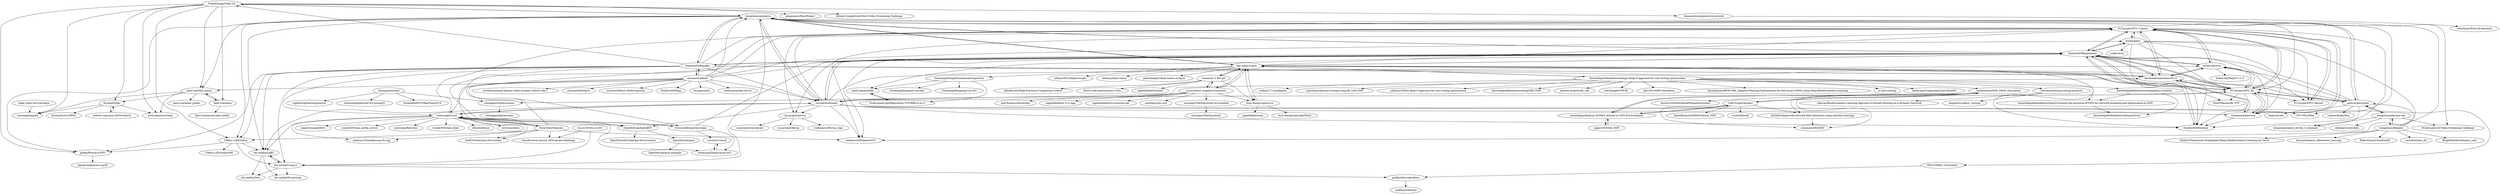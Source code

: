 digraph G {
"VideoForage/Video-Lit" -> "kaist-ina/NAS_public"
"VideoForage/Video-Lit" -> "pkuguanyu/PanoProject"
"VideoForage/Video-Lit" -> "awstream/awstream"
"VideoForage/Video-Lit" -> "AItransCompetition/Short-Video-Streaming-Challenge"
"VideoForage/Video-Lit" -> "kaist-ina/nemo"
"VideoForage/Video-Lit" -> "KuntaiDu/dds"
"VideoForage/Video-Lit" -> "godka/Pensieve-PPO"
"VideoForage/Video-Lit" -> "hongzimao/pensieve"
"VideoForage/Video-Lit" -> "UMass-LIDS/sabre"
"VideoForage/Video-Lit" -> "linnaeushuang/pensieve-pytorch"
"VideoForage/Video-Lit" -> "wuyangzhang/elf"
"UMass-LIDS/sabre" -> "UMass-LIDS/sabre360"
"UMass-LIDS/sabre" -> "godka/Pensieve-PPO"
"UMass-LIDS/sabre" -> "thu-media/QARC"
"UMass-LIDS/sabre" -> "thu-media/Comyco"
"modong/pcc" -> "PCCproject/PCC-Uspace"
"modong/pcc" -> "venkatarun95/genericCC"
"modong/pcc" -> "StanfordSNR/pantheon"
"modong/pcc" -> "PCCproject/PCC-Kernel"
"modong/pcc" -> "StanfordSNR/indigo"
"modong/pcc" -> "tcpexmachina/remy"
"modong/pcc" -> "PCCproject/PCC-RL"
"modong/pcc" -> "yzaki/verus"
"sdrangan/introml" -> "chinmayhegde/ece6143-spring20"
"sdrangan/introml" -> "EmbeddedNYU/RealTime2019"
"sdrangan/introml" -> "sdrangan/wirelesscomm"
"sdrangan/introml" -> "righetti/optlearningcontrol"
"StanfordSNR/puffer" -> "StanfordSNR/pantheon"
"StanfordSNR/puffer" -> "hongzimao/pensieve"
"StanfordSNR/puffer" -> "ravinet/mahimahi"
"StanfordSNR/puffer" -> "PCCproject/PCC-RL"
"StanfordSNR/puffer" -> "excamera/alfalfa"
"StanfordSNR/puffer" -> "thu-media/Comyco"
"StanfordSNR/puffer" -> "yuanrongxi/razor"
"StanfordSNR/puffer" -> "OpenNetLab/AlphaRTC"
"StanfordSNR/puffer" -> "UMass-LIDS/sabre"
"StanfordSNR/puffer" -> "StanfordSNR/indigo"
"StanfordSNR/puffer" -> "thu-media/QARC"
"StanfordSNR/puffer" -> "PCCproject/PCC-Uspace"
"StanfordSNR/puffer" -> "facebookresearch/mvfst-rl"
"StanfordSNR/puffer" -> "godka/Pensieve-PPO"
"StanfordSNR/puffer" -> "VideoForage/Video-Lit"
"excamera/alfalfa" -> "StanfordSNR/puffer"
"excamera/alfalfa" -> "hongzimao/pensieve"
"excamera/alfalfa" -> "aisouard/libwebrtc" ["e"=1]
"excamera/alfalfa" -> "ravinet/mahimahi"
"excamera/alfalfa" -> "StanfordSNR/pantheon"
"excamera/alfalfa" -> "yuanrongxi/razor"
"excamera/alfalfa" -> "EricssonResearch/scream"
"excamera/alfalfa" -> "nicotyze/Webrtc-H264Capturer"
"excamera/alfalfa" -> "StanfordSNR/gg" ["e"=1]
"excamera/alfalfa" -> "excamera/mu" ["e"=1]
"excamera/alfalfa" -> "kaist-ina/NAS_public"
"excamera/alfalfa" -> "medooze/media-server" ["e"=1]
"excamera/alfalfa" -> "awslabs/amazon-kinesis-video-streams-webrtc-sdk-c" ["e"=1]
"excamera/alfalfa" -> "PCCproject/PCC-Uspace"
"excamera/alfalfa" -> "modong/pcc"
"hust-diangroup/ns3-ai" -> "tkn-tub/ns3-gym"
"hust-diangroup/ns3-ai" -> "hust-diangroup/LabelMark"
"hust-diangroup/ns3-ai" -> "signetlabdei/sem"
"knowledgedefinednetworking/a-deep-rl-approach-for-sdn-routing-optimization" -> "knowledgedefinednetworking/Unveiling-the-potential-of-GNN-for-network-modeling-and-optimization-in-SDN"
"knowledgedefinednetworking/a-deep-rl-approach-for-sdn-routing-optimization" -> "qhb1001/SDN-Simulation"
"knowledgedefinednetworking/a-deep-rl-approach-for-sdn-routing-optimization" -> "TareqTayeh/AROM-DRL_Adaptive-Routing-Optimization-for-QoS-aware-SDNs-using-Deep-Reinforcement-Learning"
"knowledgedefinednetworking/a-deep-rl-approach-for-sdn-routing-optimization" -> "li-ch/rl-routing"
"knowledgedefinednetworking/a-deep-rl-approach-for-sdn-routing-optimization" -> "knowledgedefinednetworking/demo-routenet"
"knowledgedefinednetworking/a-deep-rl-approach-for-sdn-routing-optimization" -> "santhisenan/SDN_DDoS_Simulation"
"knowledgedefinednetworking/a-deep-rl-approach-for-sdn-routing-optimization" -> "dodoyuan/CongestionControlInSDN"
"knowledgedefinednetworking/a-deep-rl-approach-for-sdn-routing-optimization" -> "wildan2711/multipath" ["e"=1]
"knowledgedefinednetworking/a-deep-rl-approach-for-sdn-routing-optimization" -> "zspcchinu/Optimal-routing-using-RL-with-SDN"
"knowledgedefinednetworking/a-deep-rl-approach-for-sdn-routing-optimization" -> "tkn-tub/ns3-gym"
"knowledgedefinednetworking/a-deep-rl-approach-for-sdn-routing-optimization" -> "softmicro929/a-deep-rl-approach-for-sdn-routing-optimization"
"knowledgedefinednetworking/a-deep-rl-approach-for-sdn-routing-optimization" -> "Duncanswilson/q-routing-protocol"
"knowledgedefinednetworking/a-deep-rl-approach-for-sdn-routing-optimization" -> "knowledgedefinednetworking/DRL-GNN" ["e"=1]
"knowledgedefinednetworking/a-deep-rl-approach-for-sdn-routing-optimization" -> "andrew-miao/study_sdn" ["e"=1]
"knowledgedefinednetworking/a-deep-rl-approach-for-sdn-routing-optimization" -> "jrayzhang6/CFR-RL"
"tkn-tub/ns3-gym" -> "hust-diangroup/ns3-ai"
"tkn-tub/ns3-gym" -> "StanfordSNR/pantheon"
"tkn-tub/ns3-gym" -> "nyuwireless-unipd/ns3-mmwave"
"tkn-tub/ns3-gym" -> "PCCproject/PCC-RL"
"tkn-tub/ns3-gym" -> "Sharif-Rezaie/RL-TCP"
"tkn-tub/ns3-gym" -> "knowledgedefinednetworking/a-deep-rl-approach-for-sdn-routing-optimization"
"tkn-tub/ns3-gym" -> "park-project/park"
"tkn-tub/ns3-gym" -> "hongzimao/pensieve"
"tkn-tub/ns3-gym" -> "SoonyangZhang/DrainQueueCongestion"
"tkn-tub/ns3-gym" -> "facebookresearch/mvfst-rl"
"tkn-tub/ns3-gym" -> "bobzhuyb/ns3-rdma" ["e"=1]
"tkn-tub/ns3-gym" -> "nsnam/ns-3-dev-git"
"tkn-tub/ns3-gym" -> "peterbangert/dash-meets-ns3gym"
"tkn-tub/ns3-gym" -> "PCCproject/PCC-Uspace"
"tkn-tub/ns3-gym" -> "addola/NS3-HelperScripts"
"StanfordSNR/indigo" -> "StanfordSNR/pantheon"
"StanfordSNR/pantheon" -> "StanfordSNR/indigo"
"StanfordSNR/pantheon" -> "PCCproject/PCC-Uspace"
"StanfordSNR/pantheon" -> "facebookresearch/mvfst-rl"
"StanfordSNR/pantheon" -> "PCCproject/PCC-RL"
"StanfordSNR/pantheon" -> "Soheil-ab/Orca"
"StanfordSNR/pantheon" -> "ravinet/mahimahi"
"StanfordSNR/pantheon" -> "tcpexmachina/remy"
"StanfordSNR/pantheon" -> "venkatarun95/genericCC"
"StanfordSNR/pantheon" -> "ccp-project/portus"
"StanfordSNR/pantheon" -> "modong/pcc"
"StanfordSNR/pantheon" -> "tkn-tub/ns3-gym"
"StanfordSNR/pantheon" -> "hongzimao/pensieve"
"StanfordSNR/pantheon" -> "mark-claypool/bbr"
"StanfordSNR/pantheon" -> "StanfordSNR/puffer"
"StanfordSNR/pantheon" -> "PCCproject/PCC-Kernel"
"tcpexmachina/remy" -> "StanfordSNR/indigo"
"tcpexmachina/remy" -> "StanfordSNR/pantheon"
"tcpexmachina/remy" -> "Soheil-ab/Orca"
"tcpexmachina/remy" -> "PCCproject/PCC-RL"
"tcpexmachina/remy" -> "PCCproject/PCC-Uspace"
"hongzimao/deeprm" -> "hongzimao/decima-sim"
"hongzimao/deeprm" -> "liucyao/deeprm_reforement_learning"
"hongzimao/deeprm" -> "park-project/park"
"hongzimao/deeprm" -> "RobertLexis/CloudSimPy" ["e"=1]
"hongzimao/deeprm" -> "swordest/mec_drl" ["e"=1]
"hongzimao/deeprm" -> "hongzimao/pensieve"
"hongzimao/deeprm" -> "BrightFeather/deeprm_conv"
"hongzimao/deeprm" -> "Shahid-Mohammed-Shaikbepari/Deep-Reinforcement-Learning-for-cloud" ["e"=1]
"hongzimao/decima-sim" -> "park-project/park"
"hongzimao/decima-sim" -> "hongzimao/deeprm"
"hongzimao/decima-sim" -> "hongzimao/input_driven_rl_example"
"hongzimao/decima-sim" -> "alibaba/clusterdata" ["e"=1]
"hongzimao/decima-sim" -> "NGnetLab/Live-Video-Streaming-Challenge"
"SoonyangZhang/rmcat-ns3" -> "cisco/ns3-rmcat"
"nyuwireless-unipd/ns3-mmwave" -> "tkn-tub/ns3-gym"
"nyuwireless-unipd/ns3-mmwave" -> "signetlabdei/ns3-mmwave-iab"
"nyuwireless-unipd/ns3-mmwave" -> "nsnam/ns-3-dev-git"
"nyuwireless-unipd/ns3-mmwave" -> "hust-diangroup/ns3-ai"
"nyuwireless-unipd/ns3-mmwave" -> "usnistgov/psc-ns3" ["e"=1]
"nyuwireless-unipd/ns3-mmwave" -> "inet-framework/simulte" ["e"=1]
"nyuwireless-unipd/ns3-mmwave" -> "signetlabdei/ns-3-vr-app"
"nyuwireless-unipd/ns3-mmwave" -> "sdrangan/wirelesscomm"
"nyuwireless-unipd/ns3-mmwave" -> "usnistgov/NetSimulyzer-ns3-module"
"edge-video-services/ekya" -> "wuyangzhang/elf"
"kaist-ina/NAS_public" -> "kaist-ina/nemo_public"
"kaist-ina/NAS_public" -> "kaist-ina/nemo"
"kaist-ina/NAS_public" -> "awstream/awstream"
"kaist-ina/NAS_public" -> "wuyangzhang/elf"
"kaist-ina/NAS_public" -> "KuntaiDu/dds"
"kaist-ina/nemo" -> "kaist-ina/neuroscaler-public"
"kaist-ina/nemo" -> "kaist-ina/NAS_public"
"SoonyangZhang/DrainQueueCongestion" -> "Vivek-anand-jain/Reproduce-TCP-BBR-in-ns-3"
"SoonyangZhang/DrainQueueCongestion" -> "SoonyangZhang/ns3-tcp-bbr"
"SoonyangZhang/DrainQueueCongestion" -> "SoonyangZhang/quic-on-ns3"
"SoonyangZhang/DrainQueueCongestion" -> "mark-claypool/bbr"
"PCCproject/PCC-Uspace" -> "PCCproject/PCC-RL"
"PCCproject/PCC-Uspace" -> "StanfordSNR/pantheon"
"PCCproject/PCC-Uspace" -> "PCCproject/PCC-Kernel"
"PCCproject/PCC-Uspace" -> "venkatarun95/genericCC"
"PCCproject/PCC-Uspace" -> "modong/pcc"
"PCCproject/PCC-Uspace" -> "Soheil-ab/Orca"
"PCCproject/PCC-Uspace" -> "facebookresearch/mvfst-rl"
"PCCproject/PCC-Uspace" -> "StanfordSNR/indigo"
"PCCproject/PCC-Uspace" -> "tcpexmachina/remy"
"PCCproject/PCC-Uspace" -> "ccp-project/portus"
"OpenNetLab/AlphaRTC" -> "OpenNetLab/gym"
"OpenNetLab/AlphaRTC" -> "OpenNetLab/Challenge-Environment"
"GAR-Project/project" -> "santhisenan/SDN_DDoS_Simulation"
"GAR-Project/project" -> "aswanthpp/Analysis-of-DDoS-Attacks-in-SDN-Environments"
"GAR-Project/project" -> "icesonata/DDoSDN"
"GAR-Project/project" -> "Anandkumar26/DDOSAttack_SDN"
"GAR-Project/project" -> "dz43developer/sdn-network-ddos-detection-using-machine-learning"
"GAR-Project/project" -> "ssulca/ddosdn"
"aswanthpp/Analysis-of-DDoS-Attacks-in-SDN-Environments" -> "jagan103/DDos-SDN"
"aswanthpp/Analysis-of-DDoS-Attacks-in-SDN-Environments" -> "GAR-Project/project"
"aswanthpp/Analysis-of-DDoS-Attacks-in-SDN-Environments" -> "santhisenan/SDN_DDoS_Simulation"
"santhisenan/SDN_DDoS_Simulation" -> "GAR-Project/project"
"santhisenan/SDN_DDoS_Simulation" -> "aswanthpp/Analysis-of-DDoS-Attacks-in-SDN-Environments"
"santhisenan/SDN_DDoS_Simulation" -> "dz43developer/sdn-network-ddos-detection-using-machine-learning"
"santhisenan/SDN_DDoS_Simulation" -> "mishra14/DDoSAttackMitigationSystem"
"santhisenan/SDN_DDoS_Simulation" -> "icesonata/DDoSDN"
"PCCproject/PCC-RL" -> "PCCproject/PCC-Uspace"
"PCCproject/PCC-RL" -> "StanfordSNR/pantheon"
"PCCproject/PCC-RL" -> "Soheil-ab/Orca"
"PCCproject/PCC-RL" -> "StanfordSNR/indigo"
"PCCproject/PCC-RL" -> "facebookresearch/mvfst-rl"
"PCCproject/PCC-RL" -> "tcpexmachina/remy"
"PCCproject/PCC-RL" -> "ravinet/mahimahi"
"PCCproject/PCC-RL" -> "PCCproject/PCC-Kernel"
"PCCproject/PCC-RL" -> "park-project/park"
"PCCproject/PCC-RL" -> "Sharif-Rezaie/RL-TCP"
"cisco/ns3-rmcat" -> "SoonyangZhang/rmcat-ns3"
"nsnam/ns-3-dev-git" -> "nyuwireless-unipd/ns3-mmwave"
"nsnam/ns-3-dev-git" -> "tkn-tub/ns3-gym"
"nsnam/ns-3-dev-git" -> "alibaba-edu/High-Precision-Congestion-Control" ["e"=1]
"nsnam/ns-3-dev-git" -> "hust-diangroup/ns3-ai"
"nsnam/ns-3-dev-git" -> "direct-code-execution/ns-3-dce"
"nsnam/ns-3-dev-git" -> "signetlabdei/lorawan" ["e"=1]
"hongzimao/pensieve" -> "ravinet/mahimahi"
"hongzimao/pensieve" -> "StanfordSNR/pantheon"
"hongzimao/pensieve" -> "kaist-ina/NAS_public"
"hongzimao/pensieve" -> "PCCproject/PCC-RL"
"hongzimao/pensieve" -> "VideoForage/Video-Lit"
"hongzimao/pensieve" -> "thu-media/QARC"
"hongzimao/pensieve" -> "USC-NSL/Oboe"
"hongzimao/pensieve" -> "UMass-LIDS/sabre"
"hongzimao/pensieve" -> "park-project/park"
"hongzimao/pensieve" -> "thu-media/Comyco"
"hongzimao/pensieve" -> "StanfordSNR/puffer"
"hongzimao/pensieve" -> "PCCproject/PCC-Uspace"
"hongzimao/pensieve" -> "godka/Pensieve-PPO"
"hongzimao/pensieve" -> "tkn-tub/ns3-gym"
"hongzimao/pensieve" -> "NGnetLab/Live-Video-Streaming-Challenge"
"sdrangan/wirelesscomm" -> "sdrangan/digitalcomm"
"KwaiVideoTeam/las" -> "StanfordSNR/pantheon"
"KwaiVideoTeam/las" -> "venkatarun95/genericCC"
"KwaiVideoTeam/las" -> "PCCproject/PCC-Uspace"
"KwaiVideoTeam/las" -> "liwf616/awesome-live-stream" ["e"=1]
"KwaiVideoTeam/las" -> "yuanrongxi/razor"
"KwaiVideoTeam/las" -> "UMass-LIDS/sabre"
"KwaiVideoTeam/las" -> "twitchtv/acm-mmsys-2020-grand-challenge"
"KwaiVideoTeam/las" -> "yanhua133/mediasoup-sfu-cpp" ["e"=1]
"Soheil-ab/Orca" -> "PCCproject/PCC-RL"
"Soheil-ab/Orca" -> "Soheil-ab/DeepCC.v1.0"
"Soheil-ab/Orca" -> "facebookresearch/mvfst-rl"
"Soheil-ab/Orca" -> "StanfordSNR/pantheon"
"Soheil-ab/Orca" -> "PCCproject/PCC-Uspace"
"thu-media/Comyco" -> "thu-media/Tiyuntsong"
"thu-media/Comyco" -> "thu-media/Zwei"
"thu-media/Comyco" -> "godka/oboe-reproduce"
"thu-media/Comyco" -> "thu-media/QARC"
"knowledgedefinednetworking/demo-routenet" -> "knowledgedefinednetworking/Unveiling-the-potential-of-GNN-for-network-modeling-and-optimization-in-SDN"
"knowledgedefinednetworking/demo-routenet" -> "knowledgedefinednetworking/net2vec"
"KuntaiDu/dds" -> "reducto-sigcomm-2020/reducto"
"KuntaiDu/dds" -> "wuyangzhang/elf"
"KuntaiDu/dds" -> "awstream/awstream"
"KuntaiDu/dds" -> "KuntaiDu/AccMPEG"
"itu-p1203/itu-p1203" -> "twitchtv/acm-mmsys-2020-grand-challenge"
"itu-p1203/itu-p1203" -> "thu-media/Comyco"
"knowledgedefinednetworking/Unveiling-the-potential-of-GNN-for-network-modeling-and-optimization-in-SDN" -> "knowledgedefinednetworking/net2vec"
"OpenNetLab/gym" -> "OpenNetLab/gym-example"
"SIGCOMM21-5G/artifact" -> "godka/oboe-reproduce"
"EricssonResearch/scream" -> "cisco/ns3-rmcat"
"EricssonResearch/scream" -> "yuanrongxi/razor"
"EricssonResearch/scream" -> "StanfordSNR/pantheon"
"EricssonResearch/scream" -> "SoonyangZhang/rmcat-ns3"
"ravinet/mahimahi" -> "StanfordSNR/pantheon"
"ravinet/mahimahi" -> "PCCproject/PCC-RL"
"ravinet/mahimahi" -> "hongzimao/pensieve"
"ravinet/mahimahi" -> "OpenNetLab/AlphaRTC"
"ravinet/mahimahi" -> "PCCproject/PCC-Uspace"
"ravinet/mahimahi" -> "venkatarun95/genericCC"
"ravinet/mahimahi" -> "tcpexmachina/remy"
"ravinet/mahimahi" -> "USC-NSL/Oboe"
"ravinet/mahimahi" -> "facebookresearch/mvfst-rl"
"ravinet/mahimahi" -> "SIGCOMM21-5G/artifact"
"ravinet/mahimahi" -> "StanfordSNR/indigo"
"ravinet/mahimahi" -> "Soheil-ab/Orca"
"ravinet/mahimahi" -> "yuanrongxi/razor"
"ravinet/mahimahi" -> "ccp-project/portus"
"ravinet/mahimahi" -> "thu-media/QARC"
"ccp-project/portus" -> "venkatarun95/ccp_copa"
"ccp-project/portus" -> "ccp-project/ccp-kernel"
"ccp-project/portus" -> "ccp-project/libccp"
"dz43developer/sdn-network-ddos-detection-using-machine-learning" -> "icesonata/DDoSDN"
"jagan103/DDos-SDN" -> "aswanthpp/Analysis-of-DDoS-Attacks-in-SDN-Environments"
"facebookresearch/mvfst-rl" -> "StanfordSNR/pantheon"
"facebookresearch/mvfst-rl" -> "Soheil-ab/Orca"
"facebookresearch/mvfst-rl" -> "PCCproject/PCC-RL"
"facebookresearch/mvfst-rl" -> "PCCproject/PCC-Uspace"
"facebookresearch/mvfst-rl" -> "StanfordSNR/indigo"
"thu-media/QARC" -> "thu-media/Tiyuntsong"
"thu-media/QARC" -> "thu-media/Comyco"
"thu-media/QARC" -> "thu-media/Zwei"
"yuanrongxi/razor" -> "EricssonResearch/scream"
"yuanrongxi/razor" -> "PCCproject/PCC-Uspace"
"yuanrongxi/razor" -> "yangrtc/yangwebrtc" ["e"=1]
"yuanrongxi/razor" -> "SoonyangZhang/rmcat-ns3"
"yuanrongxi/razor" -> "yanhua133/mediasoup-sfu-cpp" ["e"=1]
"yuanrongxi/razor" -> "liwf616/awesome-live-stream" ["e"=1]
"yuanrongxi/razor" -> "runner365/cpp_media_server" ["e"=1]
"yuanrongxi/razor" -> "ravinet/mahimahi"
"yuanrongxi/razor" -> "sonysuqin/RawQuic" ["e"=1]
"yuanrongxi/razor" -> "thu-media/QARC"
"yuanrongxi/razor" -> "OpenNetLab/AlphaRTC"
"yuanrongxi/razor" -> "runner365/read_book" ["e"=1]
"yuanrongxi/razor" -> "libnice/libnice" ["e"=1]
"yuanrongxi/razor" -> "str2num/libice" ["e"=1]
"yuanrongxi/razor" -> "KwaiVideoTeam/las"
"park-project/park" -> "hongzimao/decima-sim"
"park-project/park" -> "hongzimao/input_driven_rl_example"
"park-project/park" -> "PCCproject/PCC-RL"
"park-project/park" -> "facebookresearch/mvfst-rl"
"park-project/park" -> "hongzimao/pensieve"
"park-project/park" -> "Soheil-ab/Orca"
"park-project/park" -> "StanfordSNR/pantheon"
"park-project/park" -> "vojislavdjukic/flux"
"park-project/park" -> "dcgym/iroko"
"Vivek-anand-jain/Reproduce-TCP-BBR-in-ns-3" -> "mark-claypool/bbr"
"godka/Pensieve-PPO" -> "ahmad-hl/pensieve-py38"
"Duncanswilson/q-routing-protocol" -> "cnktran/Reinforcement-Learning-Approach-to-Packet-Routing-on-a-Dynamic-Network" ["e"=1]
"Duncanswilson/q-routing-protocol" -> "dugdmitry/adhoc_routing"
"godka/oboe-reproduce" -> "confiwent/merina"
"mark-claypool/bbr" -> "Vivek-anand-jain/Reproduce-TCP-BBR-in-ns-3"
"usnistgov/NetSimulyzer-ns3-module" -> "usnistgov/NetSimulyzer"
"reducto-sigcomm-2020/reducto" -> "KuntaiDu/dds"
"linnaeushuang/pensieve-pytorch" -> "shinshiner/Pytorch-pensieve"
"PCCproject/PCC-Kernel" -> "PCCproject/PCC-Uspace"
"VideoForage/Video-Lit" ["l"="-27.841,13.208"]
"kaist-ina/NAS_public" ["l"="-27.828,13.199"]
"pkuguanyu/PanoProject" ["l"="-27.848,13.234"]
"awstream/awstream" ["l"="-27.825,13.222"]
"AItransCompetition/Short-Video-Streaming-Challenge" ["l"="-27.865,13.239"]
"kaist-ina/nemo" ["l"="-27.81,13.213"]
"KuntaiDu/dds" ["l"="-27.812,13.237"]
"godka/Pensieve-PPO" ["l"="-27.848,13.186"]
"hongzimao/pensieve" ["l"="-27.837,13.152"]
"UMass-LIDS/sabre" ["l"="-27.864,13.186"]
"linnaeushuang/pensieve-pytorch" ["l"="-27.851,13.251"]
"wuyangzhang/elf" ["l"="-27.829,13.242"]
"UMass-LIDS/sabre360" ["l"="-27.872,13.214"]
"thu-media/QARC" ["l"="-27.88,13.175"]
"thu-media/Comyco" ["l"="-27.883,13.192"]
"modong/pcc" ["l"="-27.873,13.097"]
"PCCproject/PCC-Uspace" ["l"="-27.865,13.117"]
"venkatarun95/genericCC" ["l"="-27.883,13.115"]
"StanfordSNR/pantheon" ["l"="-27.853,13.118"]
"PCCproject/PCC-Kernel" ["l"="-27.857,13.089"]
"StanfordSNR/indigo" ["l"="-27.853,13.131"]
"tcpexmachina/remy" ["l"="-27.855,13.102"]
"PCCproject/PCC-RL" ["l"="-27.84,13.112"]
"yzaki/verus" ["l"="-27.885,13.067"]
"sdrangan/introml" ["l"="-27.889,12.91"]
"chinmayhegde/ece6143-spring20" ["l"="-27.915,12.9"]
"EmbeddedNYU/RealTime2019" ["l"="-27.875,12.891"]
"sdrangan/wirelesscomm" ["l"="-27.868,12.955"]
"righetti/optlearningcontrol" ["l"="-27.896,12.88"]
"StanfordSNR/puffer" ["l"="-27.865,13.157"]
"ravinet/mahimahi" ["l"="-27.869,13.138"]
"excamera/alfalfa" ["l"="-27.893,13.131"]
"yuanrongxi/razor" ["l"="-27.909,13.148"]
"OpenNetLab/AlphaRTC" ["l"="-27.918,13.168"]
"facebookresearch/mvfst-rl" ["l"="-27.831,13.119"]
"aisouard/libwebrtc" ["l"="-28.565,12.096"]
"EricssonResearch/scream" ["l"="-27.927,13.127"]
"nicotyze/Webrtc-H264Capturer" ["l"="-27.943,13.101"]
"StanfordSNR/gg" ["l"="-11.165,-1.397"]
"excamera/mu" ["l"="-11.135,-1.411"]
"medooze/media-server" ["l"="-28.622,12.088"]
"awslabs/amazon-kinesis-video-streams-webrtc-sdk-c" ["l"="-28.576,11.927"]
"hust-diangroup/ns3-ai" ["l"="-27.804,13.035"]
"tkn-tub/ns3-gym" ["l"="-27.813,13.074"]
"hust-diangroup/LabelMark" ["l"="-27.782,13.02"]
"signetlabdei/sem" ["l"="-27.793,13.007"]
"knowledgedefinednetworking/a-deep-rl-approach-for-sdn-routing-optimization" ["l"="-27.732,13.022"]
"knowledgedefinednetworking/Unveiling-the-potential-of-GNN-for-network-modeling-and-optimization-in-SDN" ["l"="-27.721,12.988"]
"qhb1001/SDN-Simulation" ["l"="-27.746,13.001"]
"TareqTayeh/AROM-DRL_Adaptive-Routing-Optimization-for-QoS-aware-SDNs-using-Deep-Reinforcement-Learning" ["l"="-27.698,13.028"]
"li-ch/rl-routing" ["l"="-27.709,13.041"]
"knowledgedefinednetworking/demo-routenet" ["l"="-27.736,12.98"]
"santhisenan/SDN_DDoS_Simulation" ["l"="-27.65,12.99"]
"dodoyuan/CongestionControlInSDN" ["l"="-27.706,13.014"]
"wildan2711/multipath" ["l"="-17.601,-8.719"]
"zspcchinu/Optimal-routing-using-RL-with-SDN" ["l"="-27.721,13.005"]
"softmicro929/a-deep-rl-approach-for-sdn-routing-optimization" ["l"="-27.711,13.028"]
"Duncanswilson/q-routing-protocol" ["l"="-27.701,12.994"]
"knowledgedefinednetworking/DRL-GNN" ["l"="3.082,39.172"]
"andrew-miao/study_sdn" ["l"="-17.596,-8.758"]
"jrayzhang6/CFR-RL" ["l"="-27.725,13.045"]
"nyuwireless-unipd/ns3-mmwave" ["l"="-27.839,13.013"]
"Sharif-Rezaie/RL-TCP" ["l"="-27.835,13.08"]
"park-project/park" ["l"="-27.805,13.131"]
"SoonyangZhang/DrainQueueCongestion" ["l"="-27.768,13.079"]
"bobzhuyb/ns3-rdma" ["l"="28.137,35.199"]
"nsnam/ns-3-dev-git" ["l"="-27.825,13.032"]
"peterbangert/dash-meets-ns3gym" ["l"="-27.831,13.056"]
"addola/NS3-HelperScripts" ["l"="-27.782,13.056"]
"Soheil-ab/Orca" ["l"="-27.839,13.129"]
"ccp-project/portus" ["l"="-27.895,13.095"]
"mark-claypool/bbr" ["l"="-27.793,13.097"]
"hongzimao/deeprm" ["l"="-27.776,13.173"]
"hongzimao/decima-sim" ["l"="-27.78,13.152"]
"liucyao/deeprm_reforement_learning" ["l"="-27.744,13.194"]
"RobertLexis/CloudSimPy" ["l"="-11.294,-1.323"]
"swordest/mec_drl" ["l"="-11.447,-1.183"]
"BrightFeather/deeprm_conv" ["l"="-27.752,13.178"]
"Shahid-Mohammed-Shaikbepari/Deep-Reinforcement-Learning-for-cloud" ["l"="-11.376,-1.315"]
"hongzimao/input_driven_rl_example" ["l"="-27.774,13.134"]
"alibaba/clusterdata" ["l"="-11.32,-1.341"]
"NGnetLab/Live-Video-Streaming-Challenge" ["l"="-27.804,13.162"]
"SoonyangZhang/rmcat-ns3" ["l"="-27.948,13.14"]
"cisco/ns3-rmcat" ["l"="-27.963,13.129"]
"signetlabdei/ns3-mmwave-iab" ["l"="-27.864,13.002"]
"usnistgov/psc-ns3" ["l"="29.875,44.878"]
"inet-framework/simulte" ["l"="29.794,44.889"]
"signetlabdei/ns-3-vr-app" ["l"="-27.852,12.99"]
"usnistgov/NetSimulyzer-ns3-module" ["l"="-27.837,12.977"]
"edge-video-services/ekya" ["l"="-27.825,13.278"]
"kaist-ina/nemo_public" ["l"="-27.797,13.207"]
"kaist-ina/neuroscaler-public" ["l"="-27.786,13.228"]
"Vivek-anand-jain/Reproduce-TCP-BBR-in-ns-3" ["l"="-27.772,13.096"]
"SoonyangZhang/ns3-tcp-bbr" ["l"="-27.74,13.087"]
"SoonyangZhang/quic-on-ns3" ["l"="-27.746,13.07"]
"OpenNetLab/gym" ["l"="-27.956,13.185"]
"OpenNetLab/Challenge-Environment" ["l"="-27.942,13.174"]
"GAR-Project/project" ["l"="-27.621,12.986"]
"aswanthpp/Analysis-of-DDoS-Attacks-in-SDN-Environments" ["l"="-27.633,12.971"]
"icesonata/DDoSDN" ["l"="-27.622,13.002"]
"Anandkumar26/DDOSAttack_SDN" ["l"="-27.594,12.972"]
"dz43developer/sdn-network-ddos-detection-using-machine-learning" ["l"="-27.635,13.006"]
"ssulca/ddosdn" ["l"="-27.595,12.994"]
"jagan103/DDos-SDN" ["l"="-27.622,12.953"]
"mishra14/DDoSAttackMitigationSystem" ["l"="-27.654,12.964"]
"alibaba-edu/High-Precision-Congestion-Control" ["l"="28.144,35.169"]
"direct-code-execution/ns-3-dce" ["l"="-27.814,12.994"]
"signetlabdei/lorawan" ["l"="29.642,44.83"]
"USC-NSL/Oboe" ["l"="-27.847,13.169"]
"sdrangan/digitalcomm" ["l"="-27.885,12.945"]
"KwaiVideoTeam/las" ["l"="-27.892,13.158"]
"liwf616/awesome-live-stream" ["l"="-28.696,12.122"]
"twitchtv/acm-mmsys-2020-grand-challenge" ["l"="-27.924,13.191"]
"yanhua133/mediasoup-sfu-cpp" ["l"="-26.678,12.103"]
"Soheil-ab/DeepCC.v1.0" ["l"="-27.81,13.11"]
"thu-media/Tiyuntsong" ["l"="-27.887,13.208"]
"thu-media/Zwei" ["l"="-27.899,13.199"]
"godka/oboe-reproduce" ["l"="-27.904,13.213"]
"knowledgedefinednetworking/net2vec" ["l"="-27.721,12.964"]
"reducto-sigcomm-2020/reducto" ["l"="-27.802,13.259"]
"KuntaiDu/AccMPEG" ["l"="-27.786,13.251"]
"itu-p1203/itu-p1203" ["l"="-27.923,13.214"]
"OpenNetLab/gym-example" ["l"="-27.976,13.194"]
"SIGCOMM21-5G/artifact" ["l"="-27.901,13.183"]
"venkatarun95/ccp_copa" ["l"="-27.913,13.083"]
"ccp-project/ccp-kernel" ["l"="-27.908,13.066"]
"ccp-project/libccp" ["l"="-27.924,13.072"]
"yangrtc/yangwebrtc" ["l"="-28.664,12.036"]
"runner365/cpp_media_server" ["l"="-26.646,12.089"]
"sonysuqin/RawQuic" ["l"="-5.941,-42.701"]
"runner365/read_book" ["l"="-28.7,12.032"]
"libnice/libnice" ["l"="-28.598,12.087"]
"str2num/libice" ["l"="-28.612,12.007"]
"vojislavdjukic/flux" ["l"="-27.778,13.118"]
"dcgym/iroko" ["l"="-27.756,13.13"]
"ahmad-hl/pensieve-py38" ["l"="-27.859,13.207"]
"cnktran/Reinforcement-Learning-Approach-to-Packet-Routing-on-a-Dynamic-Network" ["l"="-10.02,46.847"]
"dugdmitry/adhoc_routing" ["l"="-27.689,12.973"]
"confiwent/merina" ["l"="-27.915,13.238"]
"usnistgov/NetSimulyzer" ["l"="-27.833,12.955"]
"shinshiner/Pytorch-pensieve" ["l"="-27.857,13.274"]
}